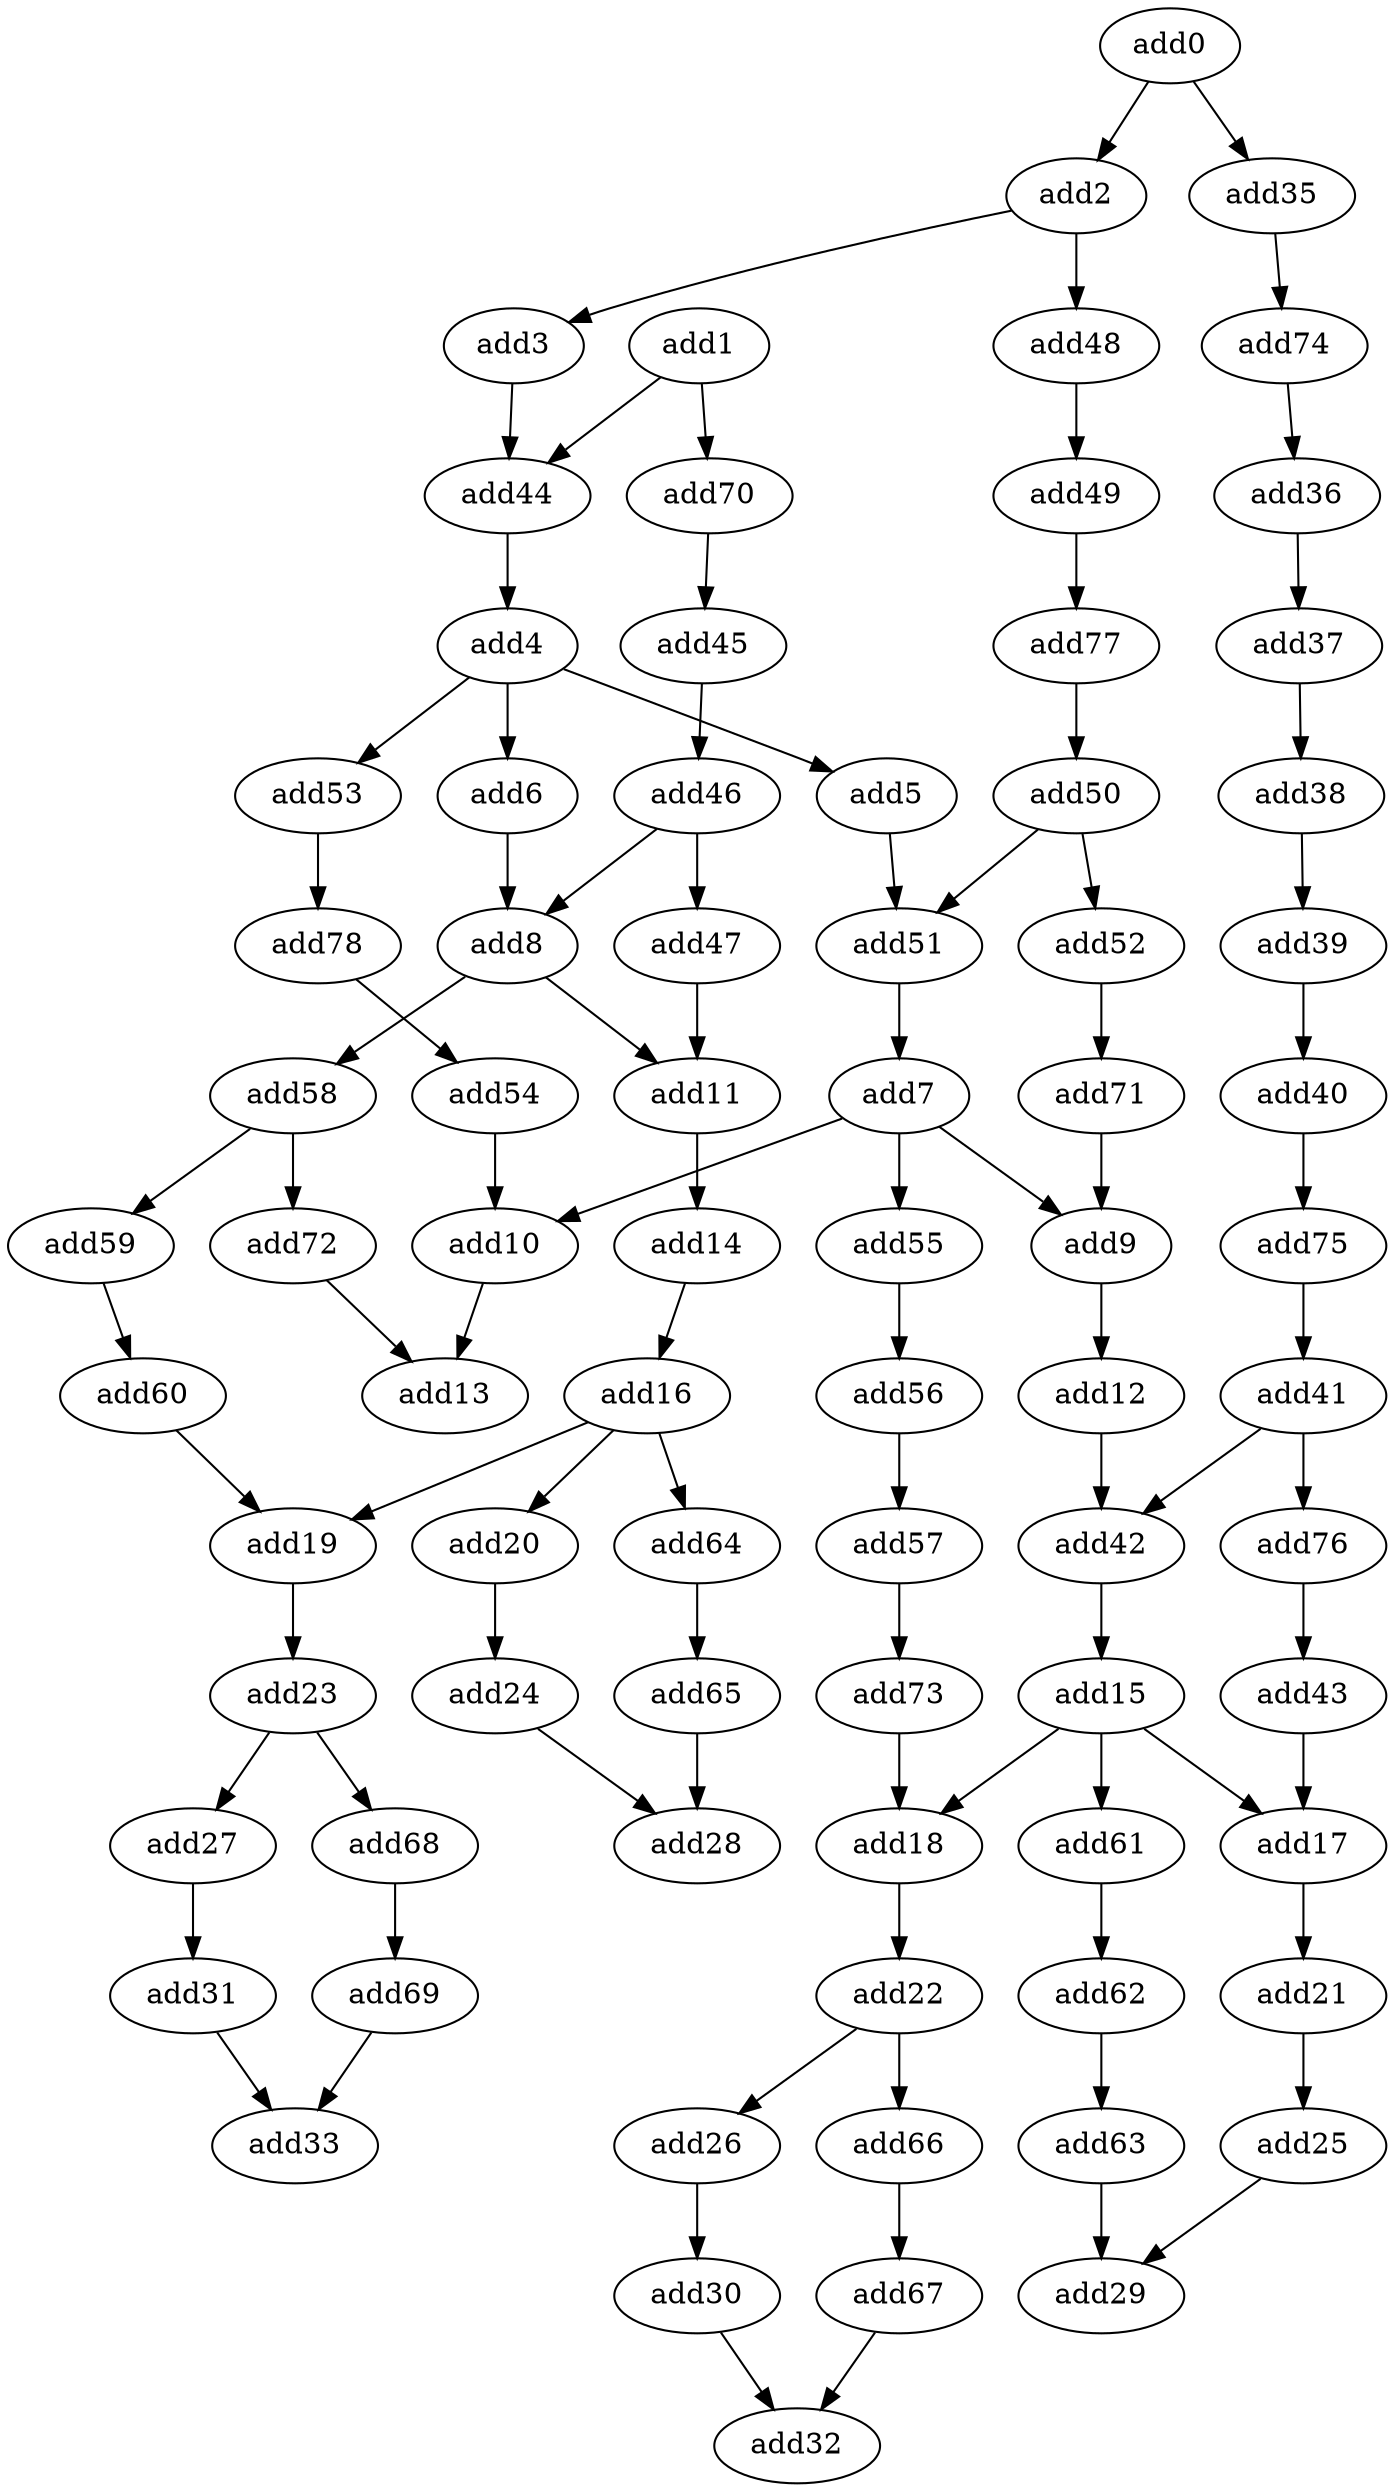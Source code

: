 digraph "G" {
add0 [opcode=add];
add2 [opcode=add];
add35 [opcode=add];
add1 [opcode=add];
add44 [opcode=add];
add45 [opcode=add];
add3 [opcode=add];
add48 [opcode=add];
add4 [opcode=add];
add5 [opcode=add];
add6 [opcode=add];
add53 [opcode=add];
add51 [opcode=add];
add8 [opcode=add];
add7 [opcode=add];
add9 [opcode=add];
add10 [opcode=add];
add55 [opcode=add];
add11 [opcode=add];
add58 [opcode=add];
add12 [opcode=add];
add13 [opcode=add];
add14 [opcode=add];
add42 [opcode=add];
add16 [opcode=add];
add15 [opcode=add];
add17 [opcode=add];
add18 [opcode=add];
add61 [opcode=add];
add19 [opcode=add];
add20 [opcode=add];
add64 [opcode=add];
add21 [opcode=add];
add22 [opcode=add];
add23 [opcode=add];
add24 [opcode=add];
add25 [opcode=add];
add26 [opcode=add];
add66 [opcode=add];
add27 [opcode=add];
add68 [opcode=add];
add28 [opcode=add];
add29 [opcode=add];
add30 [opcode=add];
add31 [opcode=add];
add32 [opcode=add];
add33 [opcode=add];
add36 [opcode=add];
add37 [opcode=add];
add38 [opcode=add];
add39 [opcode=add];
add40 [opcode=add];
add41 [opcode=add];
add43 [opcode=add];
add46 [opcode=add];
add47 [opcode=add];
add49 [opcode=add];
add50 [opcode=add];
add52 [opcode=add];
add54 [opcode=add];
add56 [opcode=add];
add57 [opcode=add];
add59 [opcode=add];
add60 [opcode=add];
add62 [opcode=add];
add63 [opcode=add];
add65 [opcode=add];
add67 [opcode=add];
add69 [opcode=add];
add70 [opcode=add];
add71 [opcode=add];
add72 [opcode=add];
add73 [opcode=add];
add74 [opcode=add];
add75 [opcode=add];
add76 [opcode=add];
add77 [opcode=add];
add78 [opcode=add];
add0 -> add2  [key=0];
add0 -> add35  [key=0];
add2 -> add3  [key=0];
add2 -> add48  [key=0];
add35 -> add74  [key=0];
add1 -> add44  [key=0];
add1 -> add70  [key=0];
add44 -> add4  [key=0];
add45 -> add46  [key=0];
add3 -> add44  [key=0];
add48 -> add49  [key=0];
add4 -> add5  [key=0];
add4 -> add6  [key=0];
add4 -> add53  [key=0];
add5 -> add51  [key=0];
add6 -> add8  [key=0];
add53 -> add78  [key=0];
add51 -> add7  [key=0];
add8 -> add11  [key=0];
add8 -> add58  [key=0];
add7 -> add9  [key=0];
add7 -> add10  [key=0];
add7 -> add55  [key=0];
add9 -> add12  [key=0];
add10 -> add13  [key=0];
add55 -> add56  [key=0];
add11 -> add14  [key=0];
add58 -> add59  [key=0];
add58 -> add72  [key=0];
add12 -> add42  [key=0];
add14 -> add16  [key=0];
add42 -> add15  [key=0];
add16 -> add19  [key=0];
add16 -> add20  [key=0];
add16 -> add64  [key=0];
add15 -> add17  [key=0];
add15 -> add18  [key=0];
add15 -> add61  [key=0];
add17 -> add21  [key=0];
add18 -> add22  [key=0];
add61 -> add62  [key=0];
add19 -> add23  [key=0];
add20 -> add24  [key=0];
add64 -> add65  [key=0];
add21 -> add25  [key=0];
add22 -> add26  [key=0];
add22 -> add66  [key=0];
add23 -> add27  [key=0];
add23 -> add68  [key=0];
add24 -> add28  [key=0];
add25 -> add29  [key=0];
add26 -> add30  [key=0];
add66 -> add67  [key=0];
add27 -> add31  [key=0];
add68 -> add69  [key=0];
add30 -> add32  [key=0];
add31 -> add33  [key=0];
add36 -> add37  [key=0];
add37 -> add38  [key=0];
add38 -> add39  [key=0];
add39 -> add40  [key=0];
add40 -> add75  [key=0];
add41 -> add42  [key=0];
add41 -> add76  [key=0];
add43 -> add17  [key=0];
add46 -> add8  [key=0];
add46 -> add47  [key=0];
add47 -> add11  [key=0];
add49 -> add77  [key=0];
add50 -> add51  [key=0];
add50 -> add52  [key=0];
add52 -> add71  [key=0];
add54 -> add10  [key=0];
add56 -> add57  [key=0];
add57 -> add73  [key=0];
add59 -> add60  [key=0];
add60 -> add19  [key=0];
add62 -> add63  [key=0];
add63 -> add29  [key=0];
add65 -> add28  [key=0];
add67 -> add32  [key=0];
add69 -> add33  [key=0];
add70 -> add45  [key=0];
add71 -> add9  [key=0];
add72 -> add13  [key=0];
add73 -> add18  [key=0];
add74 -> add36  [key=0];
add75 -> add41  [key=0];
add76 -> add43  [key=0];
add77 -> add50  [key=0];
add78 -> add54  [key=0];
}
